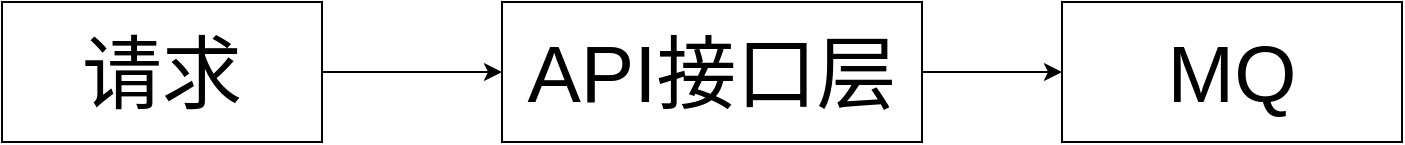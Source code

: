 <mxfile version="21.1.8" type="github">
  <diagram name="第 1 页" id="m2AoFwnvndb-nhOZfjyy">
    <mxGraphModel dx="1249" dy="709" grid="1" gridSize="10" guides="1" tooltips="1" connect="1" arrows="1" fold="1" page="1" pageScale="1" pageWidth="827" pageHeight="1169" math="0" shadow="0">
      <root>
        <mxCell id="0" />
        <mxCell id="1" parent="0" />
        <mxCell id="7Gjd8Mnpc9KuCSVF13a2-4" style="edgeStyle=orthogonalEdgeStyle;rounded=0;orthogonalLoop=1;jettySize=auto;html=1;exitX=1;exitY=0.5;exitDx=0;exitDy=0;entryX=0;entryY=0.5;entryDx=0;entryDy=0;fontSize=40;" parent="1" source="7Gjd8Mnpc9KuCSVF13a2-1" target="7Gjd8Mnpc9KuCSVF13a2-2" edge="1">
          <mxGeometry relative="1" as="geometry" />
        </mxCell>
        <mxCell id="7Gjd8Mnpc9KuCSVF13a2-1" value="请求" style="rounded=0;whiteSpace=wrap;html=1;fontSize=40;" parent="1" vertex="1">
          <mxGeometry x="80" y="55" width="160" height="70" as="geometry" />
        </mxCell>
        <mxCell id="7Gjd8Mnpc9KuCSVF13a2-5" style="edgeStyle=orthogonalEdgeStyle;rounded=0;orthogonalLoop=1;jettySize=auto;html=1;exitX=1;exitY=0.5;exitDx=0;exitDy=0;entryX=0;entryY=0.5;entryDx=0;entryDy=0;fontSize=40;" parent="1" source="7Gjd8Mnpc9KuCSVF13a2-2" target="7Gjd8Mnpc9KuCSVF13a2-3" edge="1">
          <mxGeometry relative="1" as="geometry" />
        </mxCell>
        <mxCell id="7Gjd8Mnpc9KuCSVF13a2-2" value="API接口层" style="rounded=0;whiteSpace=wrap;html=1;fontSize=40;" parent="1" vertex="1">
          <mxGeometry x="330" y="55" width="210" height="70" as="geometry" />
        </mxCell>
        <mxCell id="7Gjd8Mnpc9KuCSVF13a2-3" value="MQ" style="rounded=0;whiteSpace=wrap;html=1;fontSize=40;" parent="1" vertex="1">
          <mxGeometry x="610" y="55" width="170" height="70" as="geometry" />
        </mxCell>
      </root>
    </mxGraphModel>
  </diagram>
</mxfile>
